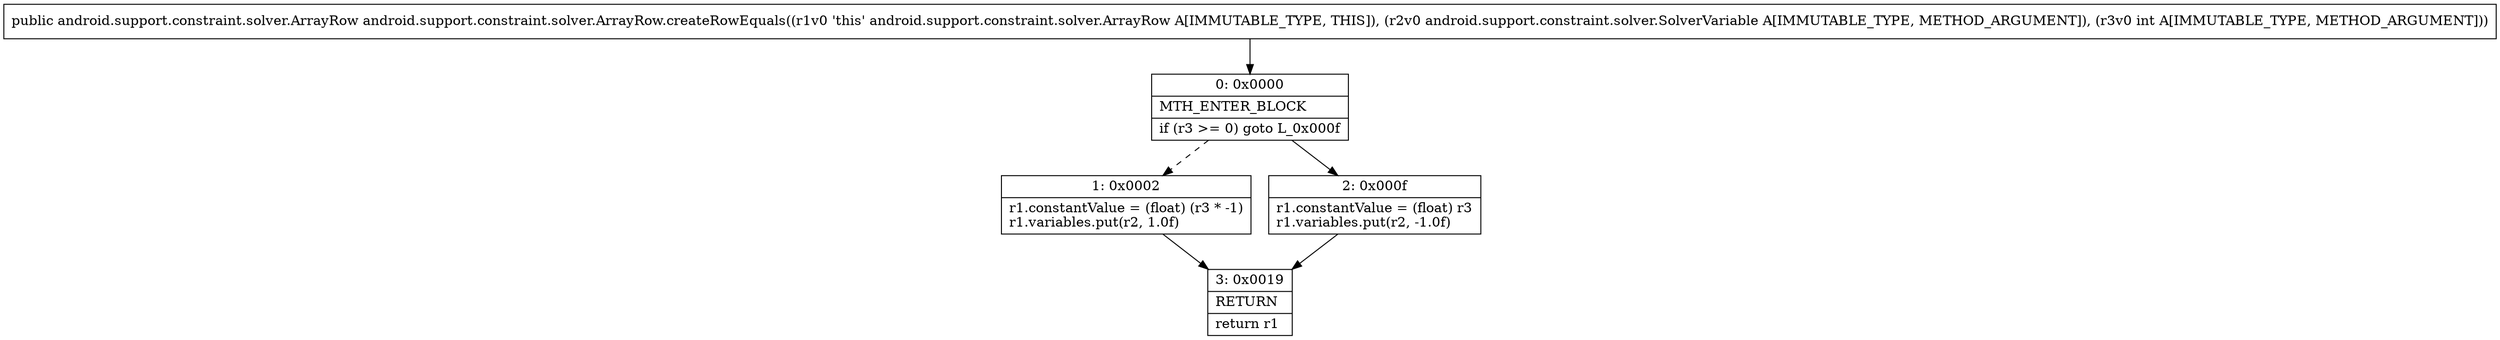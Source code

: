 digraph "CFG forandroid.support.constraint.solver.ArrayRow.createRowEquals(Landroid\/support\/constraint\/solver\/SolverVariable;I)Landroid\/support\/constraint\/solver\/ArrayRow;" {
Node_0 [shape=record,label="{0\:\ 0x0000|MTH_ENTER_BLOCK\l|if (r3 \>= 0) goto L_0x000f\l}"];
Node_1 [shape=record,label="{1\:\ 0x0002|r1.constantValue = (float) (r3 * \-1)\lr1.variables.put(r2, 1.0f)\l}"];
Node_2 [shape=record,label="{2\:\ 0x000f|r1.constantValue = (float) r3\lr1.variables.put(r2, \-1.0f)\l}"];
Node_3 [shape=record,label="{3\:\ 0x0019|RETURN\l|return r1\l}"];
MethodNode[shape=record,label="{public android.support.constraint.solver.ArrayRow android.support.constraint.solver.ArrayRow.createRowEquals((r1v0 'this' android.support.constraint.solver.ArrayRow A[IMMUTABLE_TYPE, THIS]), (r2v0 android.support.constraint.solver.SolverVariable A[IMMUTABLE_TYPE, METHOD_ARGUMENT]), (r3v0 int A[IMMUTABLE_TYPE, METHOD_ARGUMENT])) }"];
MethodNode -> Node_0;
Node_0 -> Node_1[style=dashed];
Node_0 -> Node_2;
Node_1 -> Node_3;
Node_2 -> Node_3;
}


